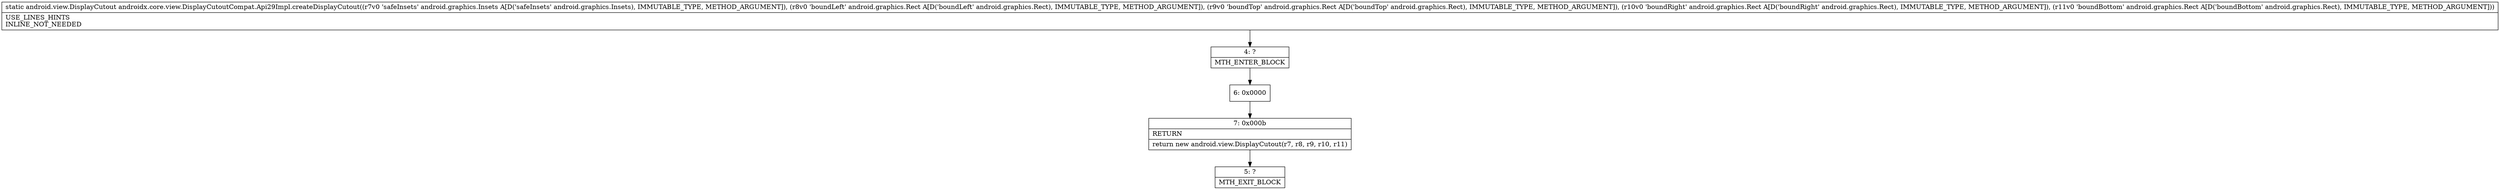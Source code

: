 digraph "CFG forandroidx.core.view.DisplayCutoutCompat.Api29Impl.createDisplayCutout(Landroid\/graphics\/Insets;Landroid\/graphics\/Rect;Landroid\/graphics\/Rect;Landroid\/graphics\/Rect;Landroid\/graphics\/Rect;)Landroid\/view\/DisplayCutout;" {
Node_4 [shape=record,label="{4\:\ ?|MTH_ENTER_BLOCK\l}"];
Node_6 [shape=record,label="{6\:\ 0x0000}"];
Node_7 [shape=record,label="{7\:\ 0x000b|RETURN\l|return new android.view.DisplayCutout(r7, r8, r9, r10, r11)\l}"];
Node_5 [shape=record,label="{5\:\ ?|MTH_EXIT_BLOCK\l}"];
MethodNode[shape=record,label="{static android.view.DisplayCutout androidx.core.view.DisplayCutoutCompat.Api29Impl.createDisplayCutout((r7v0 'safeInsets' android.graphics.Insets A[D('safeInsets' android.graphics.Insets), IMMUTABLE_TYPE, METHOD_ARGUMENT]), (r8v0 'boundLeft' android.graphics.Rect A[D('boundLeft' android.graphics.Rect), IMMUTABLE_TYPE, METHOD_ARGUMENT]), (r9v0 'boundTop' android.graphics.Rect A[D('boundTop' android.graphics.Rect), IMMUTABLE_TYPE, METHOD_ARGUMENT]), (r10v0 'boundRight' android.graphics.Rect A[D('boundRight' android.graphics.Rect), IMMUTABLE_TYPE, METHOD_ARGUMENT]), (r11v0 'boundBottom' android.graphics.Rect A[D('boundBottom' android.graphics.Rect), IMMUTABLE_TYPE, METHOD_ARGUMENT]))  | USE_LINES_HINTS\lINLINE_NOT_NEEDED\l}"];
MethodNode -> Node_4;Node_4 -> Node_6;
Node_6 -> Node_7;
Node_7 -> Node_5;
}

